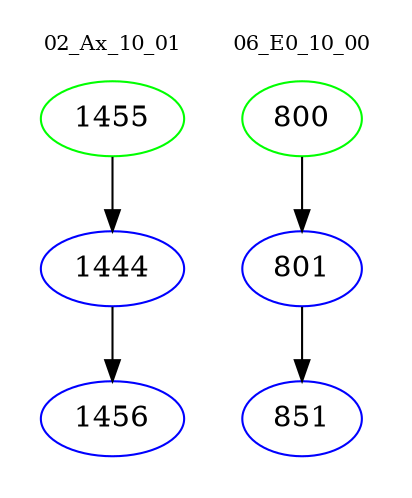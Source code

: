 digraph{
subgraph cluster_0 {
color = white
label = "02_Ax_10_01";
fontsize=10;
T0_1455 [label="1455", color="green"]
T0_1455 -> T0_1444 [color="black"]
T0_1444 [label="1444", color="blue"]
T0_1444 -> T0_1456 [color="black"]
T0_1456 [label="1456", color="blue"]
}
subgraph cluster_1 {
color = white
label = "06_E0_10_00";
fontsize=10;
T1_800 [label="800", color="green"]
T1_800 -> T1_801 [color="black"]
T1_801 [label="801", color="blue"]
T1_801 -> T1_851 [color="black"]
T1_851 [label="851", color="blue"]
}
}
